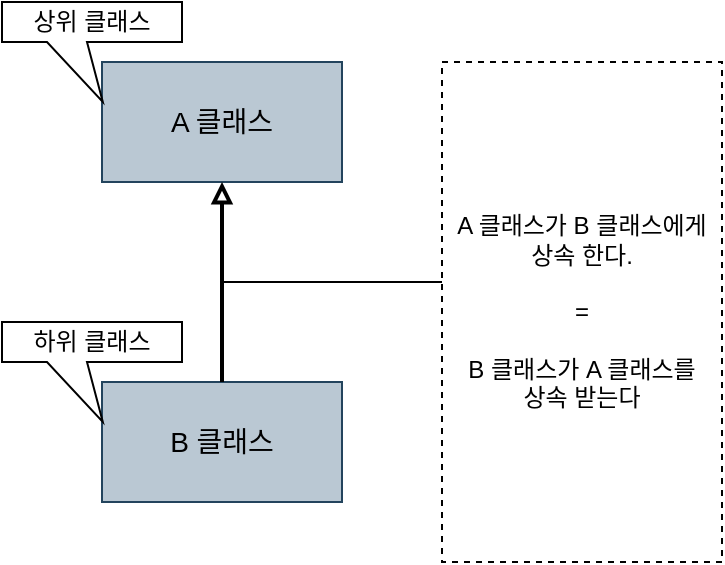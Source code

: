 <mxfile version="22.0.2" type="device">
  <diagram id="C5RBs43oDa-KdzZeNtuy" name="Page-1">
    <mxGraphModel dx="1098" dy="556" grid="1" gridSize="10" guides="1" tooltips="1" connect="1" arrows="1" fold="1" page="1" pageScale="1" pageWidth="827" pageHeight="1169" math="0" shadow="0">
      <root>
        <mxCell id="WIyWlLk6GJQsqaUBKTNV-0" />
        <mxCell id="WIyWlLk6GJQsqaUBKTNV-1" parent="WIyWlLk6GJQsqaUBKTNV-0" />
        <mxCell id="H2XG3pRgOStRxVBQ-2Jp-0" value="&lt;font style=&quot;font-size: 14px;&quot;&gt;A 클래스&lt;/font&gt;" style="rounded=0;whiteSpace=wrap;html=1;fillColor=#bac8d3;strokeColor=#23445d;" vertex="1" parent="WIyWlLk6GJQsqaUBKTNV-1">
          <mxGeometry x="110" y="70" width="120" height="60" as="geometry" />
        </mxCell>
        <mxCell id="H2XG3pRgOStRxVBQ-2Jp-1" value="&lt;font style=&quot;font-size: 14px;&quot;&gt;B 클래스&lt;/font&gt;" style="rounded=0;whiteSpace=wrap;html=1;fillColor=#bac8d3;strokeColor=#23445d;" vertex="1" parent="WIyWlLk6GJQsqaUBKTNV-1">
          <mxGeometry x="110" y="230" width="120" height="60" as="geometry" />
        </mxCell>
        <mxCell id="H2XG3pRgOStRxVBQ-2Jp-2" value="" style="endArrow=block;html=1;rounded=0;strokeWidth=2;endFill=0;entryX=0.5;entryY=1;entryDx=0;entryDy=0;" edge="1" parent="WIyWlLk6GJQsqaUBKTNV-1" target="H2XG3pRgOStRxVBQ-2Jp-0">
          <mxGeometry width="50" height="50" relative="1" as="geometry">
            <mxPoint x="170" y="230" as="sourcePoint" />
            <mxPoint x="220" y="180" as="targetPoint" />
          </mxGeometry>
        </mxCell>
        <mxCell id="H2XG3pRgOStRxVBQ-2Jp-3" value="상위 클래스" style="shape=callout;whiteSpace=wrap;html=1;perimeter=calloutPerimeter;size=30;position=0.25;position2=0.56;" vertex="1" parent="WIyWlLk6GJQsqaUBKTNV-1">
          <mxGeometry x="60" y="40" width="90" height="50" as="geometry" />
        </mxCell>
        <mxCell id="H2XG3pRgOStRxVBQ-2Jp-4" value="하위 클래스" style="shape=callout;whiteSpace=wrap;html=1;perimeter=calloutPerimeter;size=30;position=0.25;position2=0.56;" vertex="1" parent="WIyWlLk6GJQsqaUBKTNV-1">
          <mxGeometry x="60" y="200" width="90" height="50" as="geometry" />
        </mxCell>
        <mxCell id="H2XG3pRgOStRxVBQ-2Jp-5" value="" style="endArrow=none;html=1;rounded=0;" edge="1" parent="WIyWlLk6GJQsqaUBKTNV-1">
          <mxGeometry width="50" height="50" relative="1" as="geometry">
            <mxPoint x="170" y="180" as="sourcePoint" />
            <mxPoint x="280" y="180" as="targetPoint" />
          </mxGeometry>
        </mxCell>
        <mxCell id="H2XG3pRgOStRxVBQ-2Jp-7" value="A 클래스가 B 클래스에게 상속 한다.&lt;br&gt;&lt;br&gt;=&lt;br&gt;&lt;br&gt;B 클래스가 A 클래스를&lt;br&gt;상속 받는다" style="rounded=0;whiteSpace=wrap;html=1;rotation=0;dashed=1;" vertex="1" parent="WIyWlLk6GJQsqaUBKTNV-1">
          <mxGeometry x="280" y="70" width="140" height="250" as="geometry" />
        </mxCell>
      </root>
    </mxGraphModel>
  </diagram>
</mxfile>
